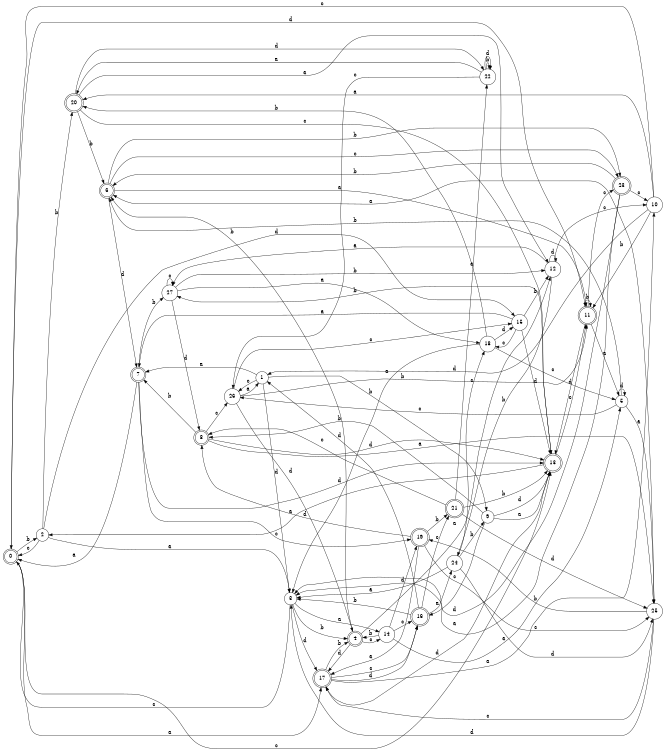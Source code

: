 digraph n23_6 {
__start0 [label="" shape="none"];

rankdir=LR;
size="8,5";

s0 [style="rounded,filled", color="black", fillcolor="white" shape="doublecircle", label="0"];
s1 [style="filled", color="black", fillcolor="white" shape="circle", label="1"];
s2 [style="filled", color="black", fillcolor="white" shape="circle", label="2"];
s3 [style="filled", color="black", fillcolor="white" shape="circle", label="3"];
s4 [style="rounded,filled", color="black", fillcolor="white" shape="doublecircle", label="4"];
s5 [style="filled", color="black", fillcolor="white" shape="circle", label="5"];
s6 [style="rounded,filled", color="black", fillcolor="white" shape="doublecircle", label="6"];
s7 [style="rounded,filled", color="black", fillcolor="white" shape="doublecircle", label="7"];
s8 [style="rounded,filled", color="black", fillcolor="white" shape="doublecircle", label="8"];
s9 [style="filled", color="black", fillcolor="white" shape="circle", label="9"];
s10 [style="filled", color="black", fillcolor="white" shape="circle", label="10"];
s11 [style="rounded,filled", color="black", fillcolor="white" shape="doublecircle", label="11"];
s12 [style="filled", color="black", fillcolor="white" shape="circle", label="12"];
s13 [style="rounded,filled", color="black", fillcolor="white" shape="doublecircle", label="13"];
s14 [style="filled", color="black", fillcolor="white" shape="circle", label="14"];
s15 [style="filled", color="black", fillcolor="white" shape="circle", label="15"];
s16 [style="rounded,filled", color="black", fillcolor="white" shape="doublecircle", label="16"];
s17 [style="rounded,filled", color="black", fillcolor="white" shape="doublecircle", label="17"];
s18 [style="filled", color="black", fillcolor="white" shape="circle", label="18"];
s19 [style="rounded,filled", color="black", fillcolor="white" shape="doublecircle", label="19"];
s20 [style="rounded,filled", color="black", fillcolor="white" shape="doublecircle", label="20"];
s21 [style="rounded,filled", color="black", fillcolor="white" shape="doublecircle", label="21"];
s22 [style="filled", color="black", fillcolor="white" shape="circle", label="22"];
s23 [style="rounded,filled", color="black", fillcolor="white" shape="doublecircle", label="23"];
s24 [style="filled", color="black", fillcolor="white" shape="circle", label="24"];
s25 [style="filled", color="black", fillcolor="white" shape="circle", label="25"];
s26 [style="filled", color="black", fillcolor="white" shape="circle", label="26"];
s27 [style="filled", color="black", fillcolor="white" shape="circle", label="27"];
s0 -> s17 [label="a"];
s0 -> s2 [label="b"];
s0 -> s13 [label="c"];
s0 -> s11 [label="d"];
s1 -> s7 [label="a"];
s1 -> s9 [label="b"];
s1 -> s26 [label="c"];
s1 -> s3 [label="d"];
s2 -> s3 [label="a"];
s2 -> s20 [label="b"];
s2 -> s0 [label="c"];
s2 -> s15 [label="d"];
s3 -> s14 [label="a"];
s3 -> s4 [label="b"];
s3 -> s0 [label="c"];
s3 -> s17 [label="d"];
s4 -> s12 [label="a"];
s4 -> s6 [label="b"];
s4 -> s14 [label="c"];
s4 -> s17 [label="d"];
s5 -> s25 [label="a"];
s5 -> s6 [label="b"];
s5 -> s26 [label="c"];
s5 -> s5 [label="d"];
s6 -> s11 [label="a"];
s6 -> s23 [label="b"];
s6 -> s23 [label="c"];
s6 -> s7 [label="d"];
s7 -> s0 [label="a"];
s7 -> s27 [label="b"];
s7 -> s19 [label="c"];
s7 -> s13 [label="d"];
s8 -> s25 [label="a"];
s8 -> s7 [label="b"];
s8 -> s26 [label="c"];
s8 -> s13 [label="d"];
s9 -> s13 [label="a"];
s9 -> s8 [label="b"];
s9 -> s16 [label="c"];
s9 -> s13 [label="d"];
s10 -> s20 [label="a"];
s10 -> s11 [label="b"];
s10 -> s0 [label="c"];
s10 -> s1 [label="d"];
s11 -> s5 [label="a"];
s11 -> s11 [label="b"];
s11 -> s23 [label="c"];
s11 -> s13 [label="d"];
s12 -> s27 [label="a"];
s12 -> s24 [label="b"];
s12 -> s10 [label="c"];
s12 -> s12 [label="d"];
s13 -> s2 [label="a"];
s13 -> s27 [label="b"];
s13 -> s11 [label="c"];
s13 -> s17 [label="d"];
s14 -> s5 [label="a"];
s14 -> s4 [label="b"];
s14 -> s16 [label="c"];
s14 -> s19 [label="d"];
s15 -> s7 [label="a"];
s15 -> s12 [label="b"];
s15 -> s18 [label="c"];
s15 -> s13 [label="d"];
s16 -> s24 [label="a"];
s16 -> s3 [label="b"];
s16 -> s21 [label="c"];
s16 -> s1 [label="d"];
s17 -> s10 [label="a"];
s17 -> s4 [label="b"];
s17 -> s16 [label="c"];
s17 -> s16 [label="d"];
s18 -> s3 [label="a"];
s18 -> s20 [label="b"];
s18 -> s5 [label="c"];
s18 -> s15 [label="d"];
s19 -> s17 [label="a"];
s19 -> s21 [label="b"];
s19 -> s25 [label="c"];
s19 -> s8 [label="d"];
s20 -> s12 [label="a"];
s20 -> s6 [label="b"];
s20 -> s13 [label="c"];
s20 -> s22 [label="d"];
s21 -> s22 [label="a"];
s21 -> s13 [label="b"];
s21 -> s8 [label="c"];
s21 -> s25 [label="d"];
s22 -> s20 [label="a"];
s22 -> s22 [label="b"];
s22 -> s26 [label="c"];
s22 -> s22 [label="d"];
s23 -> s3 [label="a"];
s23 -> s6 [label="b"];
s23 -> s10 [label="c"];
s23 -> s3 [label="d"];
s24 -> s3 [label="a"];
s24 -> s9 [label="b"];
s24 -> s18 [label="c"];
s24 -> s25 [label="d"];
s25 -> s6 [label="a"];
s25 -> s19 [label="b"];
s25 -> s17 [label="c"];
s25 -> s3 [label="d"];
s26 -> s1 [label="a"];
s26 -> s11 [label="b"];
s26 -> s15 [label="c"];
s26 -> s4 [label="d"];
s27 -> s18 [label="a"];
s27 -> s12 [label="b"];
s27 -> s27 [label="c"];
s27 -> s8 [label="d"];

}